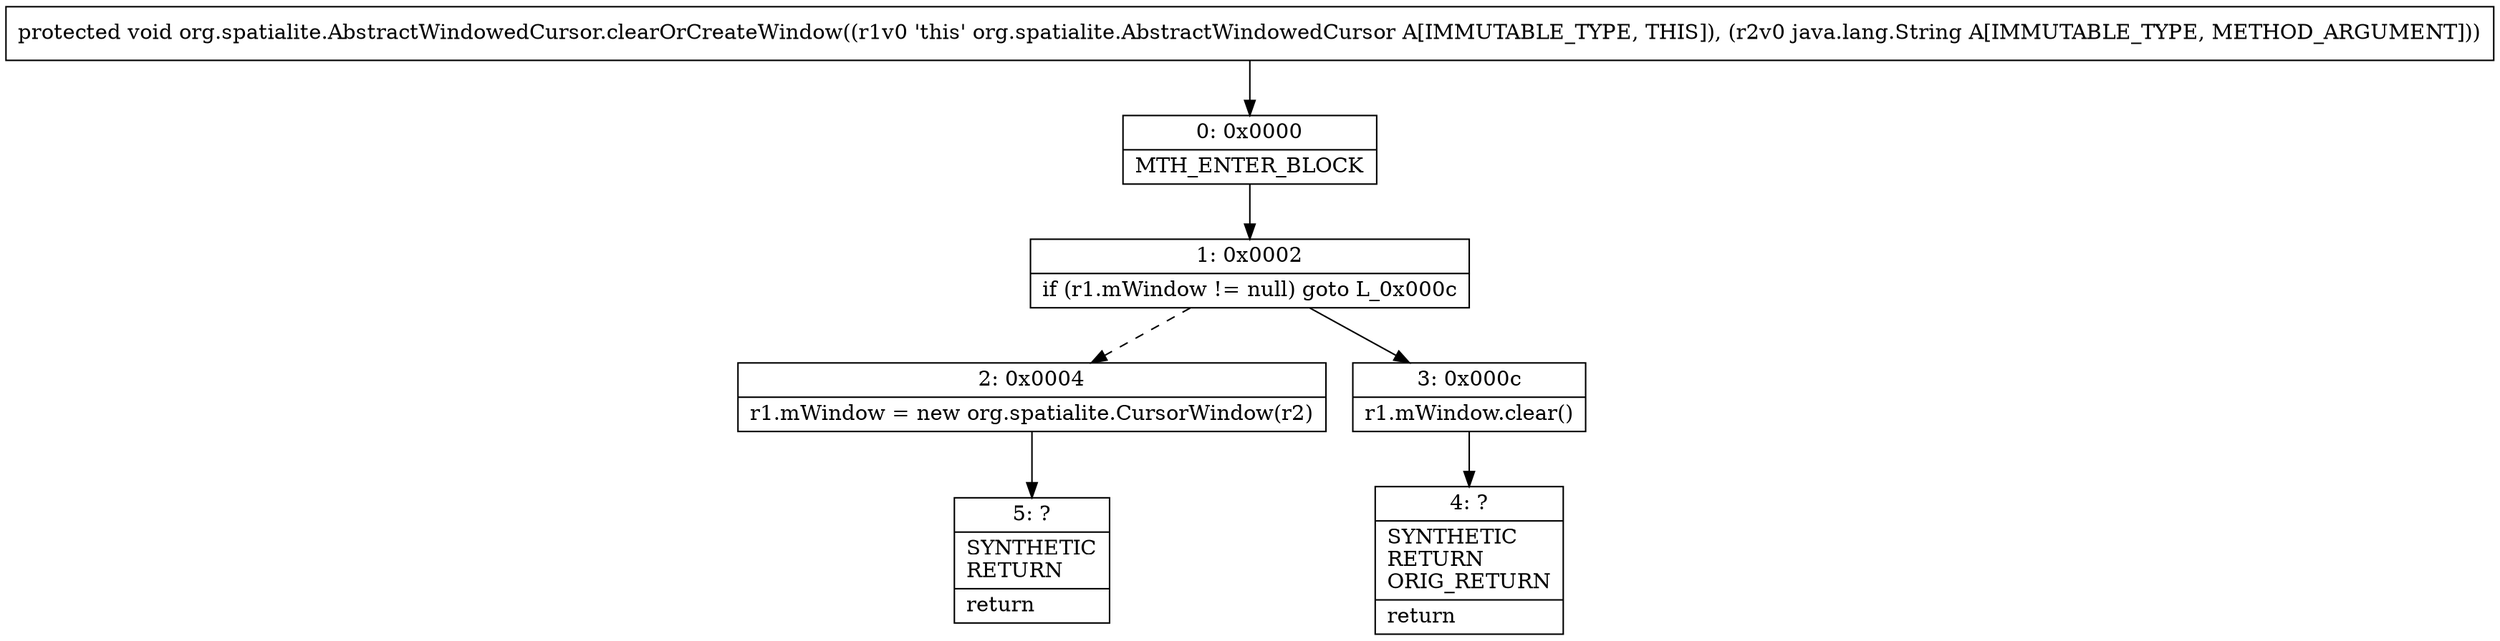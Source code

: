 digraph "CFG fororg.spatialite.AbstractWindowedCursor.clearOrCreateWindow(Ljava\/lang\/String;)V" {
Node_0 [shape=record,label="{0\:\ 0x0000|MTH_ENTER_BLOCK\l}"];
Node_1 [shape=record,label="{1\:\ 0x0002|if (r1.mWindow != null) goto L_0x000c\l}"];
Node_2 [shape=record,label="{2\:\ 0x0004|r1.mWindow = new org.spatialite.CursorWindow(r2)\l}"];
Node_3 [shape=record,label="{3\:\ 0x000c|r1.mWindow.clear()\l}"];
Node_4 [shape=record,label="{4\:\ ?|SYNTHETIC\lRETURN\lORIG_RETURN\l|return\l}"];
Node_5 [shape=record,label="{5\:\ ?|SYNTHETIC\lRETURN\l|return\l}"];
MethodNode[shape=record,label="{protected void org.spatialite.AbstractWindowedCursor.clearOrCreateWindow((r1v0 'this' org.spatialite.AbstractWindowedCursor A[IMMUTABLE_TYPE, THIS]), (r2v0 java.lang.String A[IMMUTABLE_TYPE, METHOD_ARGUMENT])) }"];
MethodNode -> Node_0;
Node_0 -> Node_1;
Node_1 -> Node_2[style=dashed];
Node_1 -> Node_3;
Node_2 -> Node_5;
Node_3 -> Node_4;
}

